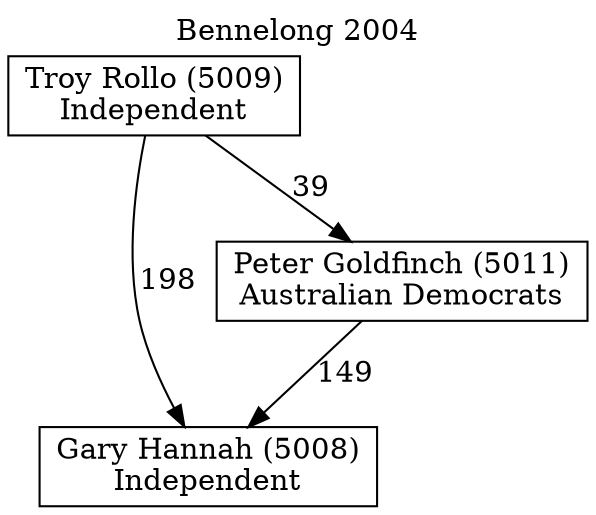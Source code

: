 // House preference flow
digraph "Gary Hannah (5008)_Bennelong_2004" {
	graph [label="Bennelong 2004" labelloc=t mclimit=10]
	node [shape=box]
	"Gary Hannah (5008)" [label="Gary Hannah (5008)
Independent"]
	"Peter Goldfinch (5011)" [label="Peter Goldfinch (5011)
Australian Democrats"]
	"Troy Rollo (5009)" [label="Troy Rollo (5009)
Independent"]
	"Peter Goldfinch (5011)" -> "Gary Hannah (5008)" [label=149]
	"Troy Rollo (5009)" -> "Peter Goldfinch (5011)" [label=39]
	"Troy Rollo (5009)" -> "Gary Hannah (5008)" [label=198]
}

